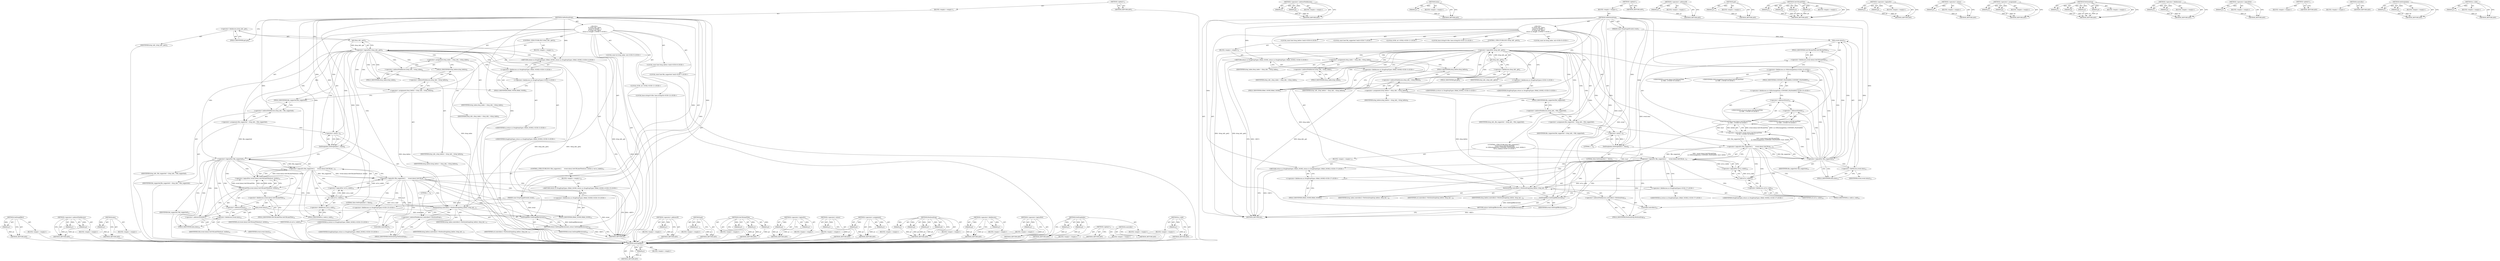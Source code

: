 digraph "is_valid" {
vulnerable_179 [label=<(METHOD,GetDropEffect)>];
vulnerable_180 [label=<(PARAM,p1)>];
vulnerable_181 [label=<(BLOCK,&lt;empty&gt;,&lt;empty&gt;)>];
vulnerable_182 [label=<(METHOD_RETURN,ANY)>];
vulnerable_132 [label=<(METHOD,&lt;operator&gt;.indirectFieldAccess)>];
vulnerable_133 [label=<(PARAM,p1)>];
vulnerable_134 [label=<(PARAM,p2)>];
vulnerable_135 [label=<(BLOCK,&lt;empty&gt;,&lt;empty&gt;)>];
vulnerable_136 [label=<(METHOD_RETURN,ANY)>];
vulnerable_157 [label=<(METHOD,data)>];
vulnerable_158 [label=<(PARAM,p1)>];
vulnerable_159 [label=<(BLOCK,&lt;empty&gt;,&lt;empty&gt;)>];
vulnerable_160 [label=<(METHOD_RETURN,ANY)>];
vulnerable_6 [label=<(METHOD,&lt;global&gt;)<SUB>1</SUB>>];
vulnerable_7 [label=<(BLOCK,&lt;empty&gt;,&lt;empty&gt;)<SUB>1</SUB>>];
vulnerable_8 [label=<(METHOD,OnPerformDrop)<SUB>1</SUB>>];
vulnerable_9 [label=<(PARAM,const DropTargetEvent&amp; event)<SUB>1</SUB>>];
vulnerable_10 [label="<(BLOCK,{
  if (!drop_info_.get())
    return ui::DragD...,{
  if (!drop_info_.get())
    return ui::DragD...)<SUB>1</SUB>>"];
vulnerable_11 [label=<(CONTROL_STRUCTURE,IF,if (!drop_info_.get()))<SUB>2</SUB>>];
vulnerable_12 [label=<(&lt;operator&gt;.logicalNot,!drop_info_.get())<SUB>2</SUB>>];
vulnerable_13 [label=<(get,drop_info_.get())<SUB>2</SUB>>];
vulnerable_14 [label=<(&lt;operator&gt;.fieldAccess,drop_info_.get)<SUB>2</SUB>>];
vulnerable_15 [label=<(IDENTIFIER,drop_info_,drop_info_.get())<SUB>2</SUB>>];
vulnerable_16 [label=<(FIELD_IDENTIFIER,get,get)<SUB>2</SUB>>];
vulnerable_17 [label=<(BLOCK,&lt;empty&gt;,&lt;empty&gt;)<SUB>3</SUB>>];
vulnerable_18 [label="<(RETURN,return ui::DragDropTypes::DRAG_NONE;,return ui::DragDropTypes::DRAG_NONE;)<SUB>3</SUB>>"];
vulnerable_19 [label="<(&lt;operator&gt;.fieldAccess,ui::DragDropTypes::DRAG_NONE)<SUB>3</SUB>>"];
vulnerable_20 [label="<(&lt;operator&gt;.fieldAccess,ui::DragDropTypes)<SUB>3</SUB>>"];
vulnerable_21 [label="<(IDENTIFIER,ui,return ui::DragDropTypes::DRAG_NONE;)<SUB>3</SUB>>"];
vulnerable_22 [label="<(IDENTIFIER,DragDropTypes,return ui::DragDropTypes::DRAG_NONE;)<SUB>3</SUB>>"];
vulnerable_23 [label=<(FIELD_IDENTIFIER,DRAG_NONE,DRAG_NONE)<SUB>3</SUB>>];
vulnerable_24 [label="<(LOCAL,const int drop_index: int)<SUB>5</SUB>>"];
vulnerable_25 [label=<(&lt;operator&gt;.assignment,drop_index = drop_info_-&gt;drop_index)<SUB>5</SUB>>];
vulnerable_26 [label=<(IDENTIFIER,drop_index,drop_index = drop_info_-&gt;drop_index)<SUB>5</SUB>>];
vulnerable_27 [label=<(&lt;operator&gt;.indirectFieldAccess,drop_info_-&gt;drop_index)<SUB>5</SUB>>];
vulnerable_28 [label=<(IDENTIFIER,drop_info_,drop_index = drop_info_-&gt;drop_index)<SUB>5</SUB>>];
vulnerable_29 [label=<(FIELD_IDENTIFIER,drop_index,drop_index)<SUB>5</SUB>>];
vulnerable_30 [label="<(LOCAL,const bool drop_before: bool)<SUB>6</SUB>>"];
vulnerable_31 [label=<(&lt;operator&gt;.assignment,drop_before = drop_info_-&gt;drop_before)<SUB>6</SUB>>];
vulnerable_32 [label=<(IDENTIFIER,drop_before,drop_before = drop_info_-&gt;drop_before)<SUB>6</SUB>>];
vulnerable_33 [label=<(&lt;operator&gt;.indirectFieldAccess,drop_info_-&gt;drop_before)<SUB>6</SUB>>];
vulnerable_34 [label=<(IDENTIFIER,drop_info_,drop_before = drop_info_-&gt;drop_before)<SUB>6</SUB>>];
vulnerable_35 [label=<(FIELD_IDENTIFIER,drop_before,drop_before)<SUB>6</SUB>>];
vulnerable_36 [label="<(LOCAL,const bool file_supported: bool)<SUB>7</SUB>>"];
vulnerable_37 [label=<(&lt;operator&gt;.assignment,file_supported = drop_info_-&gt;file_supported)<SUB>7</SUB>>];
vulnerable_38 [label=<(IDENTIFIER,file_supported,file_supported = drop_info_-&gt;file_supported)<SUB>7</SUB>>];
vulnerable_39 [label=<(&lt;operator&gt;.indirectFieldAccess,drop_info_-&gt;file_supported)<SUB>7</SUB>>];
vulnerable_40 [label=<(IDENTIFIER,drop_info_,file_supported = drop_info_-&gt;file_supported)<SUB>7</SUB>>];
vulnerable_41 [label=<(FIELD_IDENTIFIER,file_supported,file_supported)<SUB>7</SUB>>];
vulnerable_42 [label=<(SetDropIndex,SetDropIndex(-1, false))<SUB>9</SUB>>];
vulnerable_43 [label=<(&lt;operator&gt;.minus,-1)<SUB>9</SUB>>];
vulnerable_44 [label=<(LITERAL,1,-1)<SUB>9</SUB>>];
vulnerable_45 [label=<(LITERAL,false,SetDropIndex(-1, false))<SUB>9</SUB>>];
vulnerable_46 [label="<(LOCAL,GURL url: GURL)<SUB>11</SUB>>"];
vulnerable_47 [label="<(LOCAL,base.string16 title: base.string16)<SUB>12</SUB>>"];
vulnerable_48 [label=<(CONTROL_STRUCTURE,IF,if (!file_supported ||
      !event.data().GetURLAndTitle(&amp;url, &amp;title) || !url.is_valid()))<SUB>13</SUB>>];
vulnerable_49 [label=<(&lt;operator&gt;.logicalOr,!file_supported ||
      !event.data().GetURLAn...)<SUB>13</SUB>>];
vulnerable_50 [label=<(&lt;operator&gt;.logicalOr,!file_supported ||
      !event.data().GetURLAn...)<SUB>13</SUB>>];
vulnerable_51 [label=<(&lt;operator&gt;.logicalNot,!file_supported)<SUB>13</SUB>>];
vulnerable_52 [label=<(IDENTIFIER,file_supported,!file_supported)<SUB>13</SUB>>];
vulnerable_53 [label=<(&lt;operator&gt;.logicalNot,!event.data().GetURLAndTitle(&amp;url, &amp;title))<SUB>14</SUB>>];
vulnerable_54 [label=<(GetURLAndTitle,event.data().GetURLAndTitle(&amp;url, &amp;title))<SUB>14</SUB>>];
vulnerable_55 [label=<(&lt;operator&gt;.fieldAccess,event.data().GetURLAndTitle)<SUB>14</SUB>>];
vulnerable_56 [label=<(data,event.data())<SUB>14</SUB>>];
vulnerable_57 [label=<(&lt;operator&gt;.fieldAccess,event.data)<SUB>14</SUB>>];
vulnerable_58 [label=<(IDENTIFIER,event,event.data())<SUB>14</SUB>>];
vulnerable_59 [label=<(FIELD_IDENTIFIER,data,data)<SUB>14</SUB>>];
vulnerable_60 [label=<(FIELD_IDENTIFIER,GetURLAndTitle,GetURLAndTitle)<SUB>14</SUB>>];
vulnerable_61 [label=<(&lt;operator&gt;.addressOf,&amp;url)<SUB>14</SUB>>];
vulnerable_62 [label=<(IDENTIFIER,url,event.data().GetURLAndTitle(&amp;url, &amp;title))<SUB>14</SUB>>];
vulnerable_63 [label=<(&lt;operator&gt;.addressOf,&amp;title)<SUB>14</SUB>>];
vulnerable_64 [label=<(IDENTIFIER,title,event.data().GetURLAndTitle(&amp;url, &amp;title))<SUB>14</SUB>>];
vulnerable_65 [label=<(&lt;operator&gt;.logicalNot,!url.is_valid())<SUB>14</SUB>>];
vulnerable_66 [label=<(is_valid,url.is_valid())<SUB>14</SUB>>];
vulnerable_67 [label=<(&lt;operator&gt;.fieldAccess,url.is_valid)<SUB>14</SUB>>];
vulnerable_68 [label=<(IDENTIFIER,url,url.is_valid())<SUB>14</SUB>>];
vulnerable_69 [label=<(FIELD_IDENTIFIER,is_valid,is_valid)<SUB>14</SUB>>];
vulnerable_70 [label=<(BLOCK,&lt;empty&gt;,&lt;empty&gt;)<SUB>15</SUB>>];
vulnerable_71 [label="<(RETURN,return ui::DragDropTypes::DRAG_NONE;,return ui::DragDropTypes::DRAG_NONE;)<SUB>15</SUB>>"];
vulnerable_72 [label="<(&lt;operator&gt;.fieldAccess,ui::DragDropTypes::DRAG_NONE)<SUB>15</SUB>>"];
vulnerable_73 [label="<(&lt;operator&gt;.fieldAccess,ui::DragDropTypes)<SUB>15</SUB>>"];
vulnerable_74 [label="<(IDENTIFIER,ui,return ui::DragDropTypes::DRAG_NONE;)<SUB>15</SUB>>"];
vulnerable_75 [label="<(IDENTIFIER,DragDropTypes,return ui::DragDropTypes::DRAG_NONE;)<SUB>15</SUB>>"];
vulnerable_76 [label=<(FIELD_IDENTIFIER,DRAG_NONE,DRAG_NONE)<SUB>15</SUB>>];
vulnerable_77 [label=<(PerformDrop,controller()-&gt;PerformDrop(drop_before, drop_ind...)<SUB>17</SUB>>];
vulnerable_78 [label=<(&lt;operator&gt;.indirectFieldAccess,controller()-&gt;PerformDrop)<SUB>17</SUB>>];
vulnerable_79 [label=<(controller,controller())<SUB>17</SUB>>];
vulnerable_80 [label=<(FIELD_IDENTIFIER,PerformDrop,PerformDrop)<SUB>17</SUB>>];
vulnerable_81 [label=<(IDENTIFIER,drop_before,controller()-&gt;PerformDrop(drop_before, drop_ind...)<SUB>17</SUB>>];
vulnerable_82 [label=<(IDENTIFIER,drop_index,controller()-&gt;PerformDrop(drop_before, drop_ind...)<SUB>17</SUB>>];
vulnerable_83 [label=<(IDENTIFIER,url,controller()-&gt;PerformDrop(drop_before, drop_ind...)<SUB>17</SUB>>];
vulnerable_84 [label=<(RETURN,return GetDropEffect(event);,return GetDropEffect(event);)<SUB>19</SUB>>];
vulnerable_85 [label=<(GetDropEffect,GetDropEffect(event))<SUB>19</SUB>>];
vulnerable_86 [label=<(IDENTIFIER,event,GetDropEffect(event))<SUB>19</SUB>>];
vulnerable_87 [label=<(METHOD_RETURN,int)<SUB>1</SUB>>];
vulnerable_89 [label=<(METHOD_RETURN,ANY)<SUB>1</SUB>>];
vulnerable_161 [label=<(METHOD,&lt;operator&gt;.addressOf)>];
vulnerable_162 [label=<(PARAM,p1)>];
vulnerable_163 [label=<(BLOCK,&lt;empty&gt;,&lt;empty&gt;)>];
vulnerable_164 [label=<(METHOD_RETURN,ANY)>];
vulnerable_118 [label=<(METHOD,get)>];
vulnerable_119 [label=<(PARAM,p1)>];
vulnerable_120 [label=<(BLOCK,&lt;empty&gt;,&lt;empty&gt;)>];
vulnerable_121 [label=<(METHOD_RETURN,ANY)>];
vulnerable_151 [label=<(METHOD,GetURLAndTitle)>];
vulnerable_152 [label=<(PARAM,p1)>];
vulnerable_153 [label=<(PARAM,p2)>];
vulnerable_154 [label=<(PARAM,p3)>];
vulnerable_155 [label=<(BLOCK,&lt;empty&gt;,&lt;empty&gt;)>];
vulnerable_156 [label=<(METHOD_RETURN,ANY)>];
vulnerable_146 [label=<(METHOD,&lt;operator&gt;.logicalOr)>];
vulnerable_147 [label=<(PARAM,p1)>];
vulnerable_148 [label=<(PARAM,p2)>];
vulnerable_149 [label=<(BLOCK,&lt;empty&gt;,&lt;empty&gt;)>];
vulnerable_150 [label=<(METHOD_RETURN,ANY)>];
vulnerable_142 [label=<(METHOD,&lt;operator&gt;.minus)>];
vulnerable_143 [label=<(PARAM,p1)>];
vulnerable_144 [label=<(BLOCK,&lt;empty&gt;,&lt;empty&gt;)>];
vulnerable_145 [label=<(METHOD_RETURN,ANY)>];
vulnerable_127 [label=<(METHOD,&lt;operator&gt;.assignment)>];
vulnerable_128 [label=<(PARAM,p1)>];
vulnerable_129 [label=<(PARAM,p2)>];
vulnerable_130 [label=<(BLOCK,&lt;empty&gt;,&lt;empty&gt;)>];
vulnerable_131 [label=<(METHOD_RETURN,ANY)>];
vulnerable_169 [label=<(METHOD,PerformDrop)>];
vulnerable_170 [label=<(PARAM,p1)>];
vulnerable_171 [label=<(PARAM,p2)>];
vulnerable_172 [label=<(PARAM,p3)>];
vulnerable_173 [label=<(PARAM,p4)>];
vulnerable_174 [label=<(BLOCK,&lt;empty&gt;,&lt;empty&gt;)>];
vulnerable_175 [label=<(METHOD_RETURN,ANY)>];
vulnerable_122 [label=<(METHOD,&lt;operator&gt;.fieldAccess)>];
vulnerable_123 [label=<(PARAM,p1)>];
vulnerable_124 [label=<(PARAM,p2)>];
vulnerable_125 [label=<(BLOCK,&lt;empty&gt;,&lt;empty&gt;)>];
vulnerable_126 [label=<(METHOD_RETURN,ANY)>];
vulnerable_114 [label=<(METHOD,&lt;operator&gt;.logicalNot)>];
vulnerable_115 [label=<(PARAM,p1)>];
vulnerable_116 [label=<(BLOCK,&lt;empty&gt;,&lt;empty&gt;)>];
vulnerable_117 [label=<(METHOD_RETURN,ANY)>];
vulnerable_108 [label=<(METHOD,&lt;global&gt;)<SUB>1</SUB>>];
vulnerable_109 [label=<(BLOCK,&lt;empty&gt;,&lt;empty&gt;)>];
vulnerable_110 [label=<(METHOD_RETURN,ANY)>];
vulnerable_176 [label=<(METHOD,controller)>];
vulnerable_177 [label=<(BLOCK,&lt;empty&gt;,&lt;empty&gt;)>];
vulnerable_178 [label=<(METHOD_RETURN,ANY)>];
vulnerable_137 [label=<(METHOD,SetDropIndex)>];
vulnerable_138 [label=<(PARAM,p1)>];
vulnerable_139 [label=<(PARAM,p2)>];
vulnerable_140 [label=<(BLOCK,&lt;empty&gt;,&lt;empty&gt;)>];
vulnerable_141 [label=<(METHOD_RETURN,ANY)>];
vulnerable_165 [label=<(METHOD,is_valid)>];
vulnerable_166 [label=<(PARAM,p1)>];
vulnerable_167 [label=<(BLOCK,&lt;empty&gt;,&lt;empty&gt;)>];
vulnerable_168 [label=<(METHOD_RETURN,ANY)>];
fixed_187 [label=<(METHOD,GetDropEffect)>];
fixed_188 [label=<(PARAM,p1)>];
fixed_189 [label=<(BLOCK,&lt;empty&gt;,&lt;empty&gt;)>];
fixed_190 [label=<(METHOD_RETURN,ANY)>];
fixed_139 [label=<(METHOD,&lt;operator&gt;.indirectFieldAccess)>];
fixed_140 [label=<(PARAM,p1)>];
fixed_141 [label=<(PARAM,p2)>];
fixed_142 [label=<(BLOCK,&lt;empty&gt;,&lt;empty&gt;)>];
fixed_143 [label=<(METHOD_RETURN,ANY)>];
fixed_165 [label=<(METHOD,data)>];
fixed_166 [label=<(PARAM,p1)>];
fixed_167 [label=<(BLOCK,&lt;empty&gt;,&lt;empty&gt;)>];
fixed_168 [label=<(METHOD_RETURN,ANY)>];
fixed_6 [label=<(METHOD,&lt;global&gt;)<SUB>1</SUB>>];
fixed_7 [label=<(BLOCK,&lt;empty&gt;,&lt;empty&gt;)<SUB>1</SUB>>];
fixed_8 [label=<(METHOD,OnPerformDrop)<SUB>1</SUB>>];
fixed_9 [label=<(PARAM,const DropTargetEvent&amp; event)<SUB>1</SUB>>];
fixed_10 [label="<(BLOCK,{
  if (!drop_info_.get())
    return ui::DragD...,{
  if (!drop_info_.get())
    return ui::DragD...)<SUB>1</SUB>>"];
fixed_11 [label=<(CONTROL_STRUCTURE,IF,if (!drop_info_.get()))<SUB>2</SUB>>];
fixed_12 [label=<(&lt;operator&gt;.logicalNot,!drop_info_.get())<SUB>2</SUB>>];
fixed_13 [label=<(get,drop_info_.get())<SUB>2</SUB>>];
fixed_14 [label=<(&lt;operator&gt;.fieldAccess,drop_info_.get)<SUB>2</SUB>>];
fixed_15 [label=<(IDENTIFIER,drop_info_,drop_info_.get())<SUB>2</SUB>>];
fixed_16 [label=<(FIELD_IDENTIFIER,get,get)<SUB>2</SUB>>];
fixed_17 [label=<(BLOCK,&lt;empty&gt;,&lt;empty&gt;)<SUB>3</SUB>>];
fixed_18 [label="<(RETURN,return ui::DragDropTypes::DRAG_NONE;,return ui::DragDropTypes::DRAG_NONE;)<SUB>3</SUB>>"];
fixed_19 [label="<(&lt;operator&gt;.fieldAccess,ui::DragDropTypes::DRAG_NONE)<SUB>3</SUB>>"];
fixed_20 [label="<(&lt;operator&gt;.fieldAccess,ui::DragDropTypes)<SUB>3</SUB>>"];
fixed_21 [label="<(IDENTIFIER,ui,return ui::DragDropTypes::DRAG_NONE;)<SUB>3</SUB>>"];
fixed_22 [label="<(IDENTIFIER,DragDropTypes,return ui::DragDropTypes::DRAG_NONE;)<SUB>3</SUB>>"];
fixed_23 [label=<(FIELD_IDENTIFIER,DRAG_NONE,DRAG_NONE)<SUB>3</SUB>>];
fixed_24 [label="<(LOCAL,const int drop_index: int)<SUB>5</SUB>>"];
fixed_25 [label=<(&lt;operator&gt;.assignment,drop_index = drop_info_-&gt;drop_index)<SUB>5</SUB>>];
fixed_26 [label=<(IDENTIFIER,drop_index,drop_index = drop_info_-&gt;drop_index)<SUB>5</SUB>>];
fixed_27 [label=<(&lt;operator&gt;.indirectFieldAccess,drop_info_-&gt;drop_index)<SUB>5</SUB>>];
fixed_28 [label=<(IDENTIFIER,drop_info_,drop_index = drop_info_-&gt;drop_index)<SUB>5</SUB>>];
fixed_29 [label=<(FIELD_IDENTIFIER,drop_index,drop_index)<SUB>5</SUB>>];
fixed_30 [label="<(LOCAL,const bool drop_before: bool)<SUB>6</SUB>>"];
fixed_31 [label=<(&lt;operator&gt;.assignment,drop_before = drop_info_-&gt;drop_before)<SUB>6</SUB>>];
fixed_32 [label=<(IDENTIFIER,drop_before,drop_before = drop_info_-&gt;drop_before)<SUB>6</SUB>>];
fixed_33 [label=<(&lt;operator&gt;.indirectFieldAccess,drop_info_-&gt;drop_before)<SUB>6</SUB>>];
fixed_34 [label=<(IDENTIFIER,drop_info_,drop_before = drop_info_-&gt;drop_before)<SUB>6</SUB>>];
fixed_35 [label=<(FIELD_IDENTIFIER,drop_before,drop_before)<SUB>6</SUB>>];
fixed_36 [label="<(LOCAL,const bool file_supported: bool)<SUB>7</SUB>>"];
fixed_37 [label=<(&lt;operator&gt;.assignment,file_supported = drop_info_-&gt;file_supported)<SUB>7</SUB>>];
fixed_38 [label=<(IDENTIFIER,file_supported,file_supported = drop_info_-&gt;file_supported)<SUB>7</SUB>>];
fixed_39 [label=<(&lt;operator&gt;.indirectFieldAccess,drop_info_-&gt;file_supported)<SUB>7</SUB>>];
fixed_40 [label=<(IDENTIFIER,drop_info_,file_supported = drop_info_-&gt;file_supported)<SUB>7</SUB>>];
fixed_41 [label=<(FIELD_IDENTIFIER,file_supported,file_supported)<SUB>7</SUB>>];
fixed_42 [label=<(SetDropIndex,SetDropIndex(-1, false))<SUB>9</SUB>>];
fixed_43 [label=<(&lt;operator&gt;.minus,-1)<SUB>9</SUB>>];
fixed_44 [label=<(LITERAL,1,-1)<SUB>9</SUB>>];
fixed_45 [label=<(LITERAL,false,SetDropIndex(-1, false))<SUB>9</SUB>>];
fixed_46 [label="<(LOCAL,GURL url: GURL)<SUB>11</SUB>>"];
fixed_47 [label="<(LOCAL,base.string16 title: base.string16)<SUB>12</SUB>>"];
fixed_48 [label="<(CONTROL_STRUCTURE,IF,if (!file_supported ||
      !event.data().GetURLAndTitle(
           ui::OSExchangeData::CONVERT_FILENAMES, &amp;url, &amp;title) ||
      !url.is_valid()))<SUB>13</SUB>>"];
fixed_49 [label=<(&lt;operator&gt;.logicalOr,!file_supported ||
      !event.data().GetURLAn...)<SUB>13</SUB>>];
fixed_50 [label=<(&lt;operator&gt;.logicalOr,!file_supported ||
      !event.data().GetURLAn...)<SUB>13</SUB>>];
fixed_51 [label=<(&lt;operator&gt;.logicalNot,!file_supported)<SUB>13</SUB>>];
fixed_52 [label=<(IDENTIFIER,file_supported,!file_supported)<SUB>13</SUB>>];
fixed_53 [label="<(&lt;operator&gt;.logicalNot,!event.data().GetURLAndTitle(
           ui::OS...)<SUB>14</SUB>>"];
fixed_54 [label="<(GetURLAndTitle,event.data().GetURLAndTitle(
           ui::OSE...)<SUB>14</SUB>>"];
fixed_55 [label=<(&lt;operator&gt;.fieldAccess,event.data().GetURLAndTitle)<SUB>14</SUB>>];
fixed_56 [label=<(data,event.data())<SUB>14</SUB>>];
fixed_57 [label=<(&lt;operator&gt;.fieldAccess,event.data)<SUB>14</SUB>>];
fixed_58 [label=<(IDENTIFIER,event,event.data())<SUB>14</SUB>>];
fixed_59 [label=<(FIELD_IDENTIFIER,data,data)<SUB>14</SUB>>];
fixed_60 [label=<(FIELD_IDENTIFIER,GetURLAndTitle,GetURLAndTitle)<SUB>14</SUB>>];
fixed_61 [label="<(&lt;operator&gt;.fieldAccess,ui::OSExchangeData::CONVERT_FILENAMES)<SUB>15</SUB>>"];
fixed_62 [label="<(&lt;operator&gt;.fieldAccess,ui::OSExchangeData)<SUB>15</SUB>>"];
fixed_63 [label="<(IDENTIFIER,ui,event.data().GetURLAndTitle(
           ui::OSE...)<SUB>15</SUB>>"];
fixed_64 [label="<(IDENTIFIER,OSExchangeData,event.data().GetURLAndTitle(
           ui::OSE...)<SUB>15</SUB>>"];
fixed_65 [label=<(FIELD_IDENTIFIER,CONVERT_FILENAMES,CONVERT_FILENAMES)<SUB>15</SUB>>];
fixed_66 [label=<(&lt;operator&gt;.addressOf,&amp;url)<SUB>15</SUB>>];
fixed_67 [label="<(IDENTIFIER,url,event.data().GetURLAndTitle(
           ui::OSE...)<SUB>15</SUB>>"];
fixed_68 [label=<(&lt;operator&gt;.addressOf,&amp;title)<SUB>15</SUB>>];
fixed_69 [label="<(IDENTIFIER,title,event.data().GetURLAndTitle(
           ui::OSE...)<SUB>15</SUB>>"];
fixed_70 [label=<(&lt;operator&gt;.logicalNot,!url.is_valid())<SUB>16</SUB>>];
fixed_71 [label=<(is_valid,url.is_valid())<SUB>16</SUB>>];
fixed_72 [label=<(&lt;operator&gt;.fieldAccess,url.is_valid)<SUB>16</SUB>>];
fixed_73 [label=<(IDENTIFIER,url,url.is_valid())<SUB>16</SUB>>];
fixed_74 [label=<(FIELD_IDENTIFIER,is_valid,is_valid)<SUB>16</SUB>>];
fixed_75 [label=<(BLOCK,&lt;empty&gt;,&lt;empty&gt;)<SUB>17</SUB>>];
fixed_76 [label="<(RETURN,return ui::DragDropTypes::DRAG_NONE;,return ui::DragDropTypes::DRAG_NONE;)<SUB>17</SUB>>"];
fixed_77 [label="<(&lt;operator&gt;.fieldAccess,ui::DragDropTypes::DRAG_NONE)<SUB>17</SUB>>"];
fixed_78 [label="<(&lt;operator&gt;.fieldAccess,ui::DragDropTypes)<SUB>17</SUB>>"];
fixed_79 [label="<(IDENTIFIER,ui,return ui::DragDropTypes::DRAG_NONE;)<SUB>17</SUB>>"];
fixed_80 [label="<(IDENTIFIER,DragDropTypes,return ui::DragDropTypes::DRAG_NONE;)<SUB>17</SUB>>"];
fixed_81 [label=<(FIELD_IDENTIFIER,DRAG_NONE,DRAG_NONE)<SUB>17</SUB>>];
fixed_82 [label=<(PerformDrop,controller()-&gt;PerformDrop(drop_before, drop_ind...)<SUB>19</SUB>>];
fixed_83 [label=<(&lt;operator&gt;.indirectFieldAccess,controller()-&gt;PerformDrop)<SUB>19</SUB>>];
fixed_84 [label=<(controller,controller())<SUB>19</SUB>>];
fixed_85 [label=<(FIELD_IDENTIFIER,PerformDrop,PerformDrop)<SUB>19</SUB>>];
fixed_86 [label=<(IDENTIFIER,drop_before,controller()-&gt;PerformDrop(drop_before, drop_ind...)<SUB>19</SUB>>];
fixed_87 [label=<(IDENTIFIER,drop_index,controller()-&gt;PerformDrop(drop_before, drop_ind...)<SUB>19</SUB>>];
fixed_88 [label=<(IDENTIFIER,url,controller()-&gt;PerformDrop(drop_before, drop_ind...)<SUB>19</SUB>>];
fixed_89 [label=<(RETURN,return GetDropEffect(event);,return GetDropEffect(event);)<SUB>21</SUB>>];
fixed_90 [label=<(GetDropEffect,GetDropEffect(event))<SUB>21</SUB>>];
fixed_91 [label=<(IDENTIFIER,event,GetDropEffect(event))<SUB>21</SUB>>];
fixed_92 [label=<(METHOD_RETURN,int)<SUB>1</SUB>>];
fixed_94 [label=<(METHOD_RETURN,ANY)<SUB>1</SUB>>];
fixed_169 [label=<(METHOD,&lt;operator&gt;.addressOf)>];
fixed_170 [label=<(PARAM,p1)>];
fixed_171 [label=<(BLOCK,&lt;empty&gt;,&lt;empty&gt;)>];
fixed_172 [label=<(METHOD_RETURN,ANY)>];
fixed_125 [label=<(METHOD,get)>];
fixed_126 [label=<(PARAM,p1)>];
fixed_127 [label=<(BLOCK,&lt;empty&gt;,&lt;empty&gt;)>];
fixed_128 [label=<(METHOD_RETURN,ANY)>];
fixed_158 [label=<(METHOD,GetURLAndTitle)>];
fixed_159 [label=<(PARAM,p1)>];
fixed_160 [label=<(PARAM,p2)>];
fixed_161 [label=<(PARAM,p3)>];
fixed_162 [label=<(PARAM,p4)>];
fixed_163 [label=<(BLOCK,&lt;empty&gt;,&lt;empty&gt;)>];
fixed_164 [label=<(METHOD_RETURN,ANY)>];
fixed_153 [label=<(METHOD,&lt;operator&gt;.logicalOr)>];
fixed_154 [label=<(PARAM,p1)>];
fixed_155 [label=<(PARAM,p2)>];
fixed_156 [label=<(BLOCK,&lt;empty&gt;,&lt;empty&gt;)>];
fixed_157 [label=<(METHOD_RETURN,ANY)>];
fixed_149 [label=<(METHOD,&lt;operator&gt;.minus)>];
fixed_150 [label=<(PARAM,p1)>];
fixed_151 [label=<(BLOCK,&lt;empty&gt;,&lt;empty&gt;)>];
fixed_152 [label=<(METHOD_RETURN,ANY)>];
fixed_134 [label=<(METHOD,&lt;operator&gt;.assignment)>];
fixed_135 [label=<(PARAM,p1)>];
fixed_136 [label=<(PARAM,p2)>];
fixed_137 [label=<(BLOCK,&lt;empty&gt;,&lt;empty&gt;)>];
fixed_138 [label=<(METHOD_RETURN,ANY)>];
fixed_177 [label=<(METHOD,PerformDrop)>];
fixed_178 [label=<(PARAM,p1)>];
fixed_179 [label=<(PARAM,p2)>];
fixed_180 [label=<(PARAM,p3)>];
fixed_181 [label=<(PARAM,p4)>];
fixed_182 [label=<(BLOCK,&lt;empty&gt;,&lt;empty&gt;)>];
fixed_183 [label=<(METHOD_RETURN,ANY)>];
fixed_129 [label=<(METHOD,&lt;operator&gt;.fieldAccess)>];
fixed_130 [label=<(PARAM,p1)>];
fixed_131 [label=<(PARAM,p2)>];
fixed_132 [label=<(BLOCK,&lt;empty&gt;,&lt;empty&gt;)>];
fixed_133 [label=<(METHOD_RETURN,ANY)>];
fixed_121 [label=<(METHOD,&lt;operator&gt;.logicalNot)>];
fixed_122 [label=<(PARAM,p1)>];
fixed_123 [label=<(BLOCK,&lt;empty&gt;,&lt;empty&gt;)>];
fixed_124 [label=<(METHOD_RETURN,ANY)>];
fixed_115 [label=<(METHOD,&lt;global&gt;)<SUB>1</SUB>>];
fixed_116 [label=<(BLOCK,&lt;empty&gt;,&lt;empty&gt;)>];
fixed_117 [label=<(METHOD_RETURN,ANY)>];
fixed_184 [label=<(METHOD,controller)>];
fixed_185 [label=<(BLOCK,&lt;empty&gt;,&lt;empty&gt;)>];
fixed_186 [label=<(METHOD_RETURN,ANY)>];
fixed_144 [label=<(METHOD,SetDropIndex)>];
fixed_145 [label=<(PARAM,p1)>];
fixed_146 [label=<(PARAM,p2)>];
fixed_147 [label=<(BLOCK,&lt;empty&gt;,&lt;empty&gt;)>];
fixed_148 [label=<(METHOD_RETURN,ANY)>];
fixed_173 [label=<(METHOD,is_valid)>];
fixed_174 [label=<(PARAM,p1)>];
fixed_175 [label=<(BLOCK,&lt;empty&gt;,&lt;empty&gt;)>];
fixed_176 [label=<(METHOD_RETURN,ANY)>];
vulnerable_179 -> vulnerable_180  [key=0, label="AST: "];
vulnerable_179 -> vulnerable_180  [key=1, label="DDG: "];
vulnerable_179 -> vulnerable_181  [key=0, label="AST: "];
vulnerable_179 -> vulnerable_182  [key=0, label="AST: "];
vulnerable_179 -> vulnerable_182  [key=1, label="CFG: "];
vulnerable_180 -> vulnerable_182  [key=0, label="DDG: p1"];
vulnerable_181 -> fixed_187  [key=0];
vulnerable_182 -> fixed_187  [key=0];
vulnerable_132 -> vulnerable_133  [key=0, label="AST: "];
vulnerable_132 -> vulnerable_133  [key=1, label="DDG: "];
vulnerable_132 -> vulnerable_135  [key=0, label="AST: "];
vulnerable_132 -> vulnerable_134  [key=0, label="AST: "];
vulnerable_132 -> vulnerable_134  [key=1, label="DDG: "];
vulnerable_132 -> vulnerable_136  [key=0, label="AST: "];
vulnerable_132 -> vulnerable_136  [key=1, label="CFG: "];
vulnerable_133 -> vulnerable_136  [key=0, label="DDG: p1"];
vulnerable_134 -> vulnerable_136  [key=0, label="DDG: p2"];
vulnerable_135 -> fixed_187  [key=0];
vulnerable_136 -> fixed_187  [key=0];
vulnerable_157 -> vulnerable_158  [key=0, label="AST: "];
vulnerable_157 -> vulnerable_158  [key=1, label="DDG: "];
vulnerable_157 -> vulnerable_159  [key=0, label="AST: "];
vulnerable_157 -> vulnerable_160  [key=0, label="AST: "];
vulnerable_157 -> vulnerable_160  [key=1, label="CFG: "];
vulnerable_158 -> vulnerable_160  [key=0, label="DDG: p1"];
vulnerable_159 -> fixed_187  [key=0];
vulnerable_160 -> fixed_187  [key=0];
vulnerable_6 -> vulnerable_7  [key=0, label="AST: "];
vulnerable_6 -> vulnerable_89  [key=0, label="AST: "];
vulnerable_6 -> vulnerable_89  [key=1, label="CFG: "];
vulnerable_7 -> vulnerable_8  [key=0, label="AST: "];
vulnerable_8 -> vulnerable_9  [key=0, label="AST: "];
vulnerable_8 -> vulnerable_9  [key=1, label="DDG: "];
vulnerable_8 -> vulnerable_10  [key=0, label="AST: "];
vulnerable_8 -> vulnerable_87  [key=0, label="AST: "];
vulnerable_8 -> vulnerable_16  [key=0, label="CFG: "];
vulnerable_8 -> vulnerable_42  [key=0, label="DDG: "];
vulnerable_8 -> vulnerable_77  [key=0, label="DDG: "];
vulnerable_8 -> vulnerable_18  [key=0, label="DDG: "];
vulnerable_8 -> vulnerable_43  [key=0, label="DDG: "];
vulnerable_8 -> vulnerable_71  [key=0, label="DDG: "];
vulnerable_8 -> vulnerable_85  [key=0, label="DDG: "];
vulnerable_8 -> vulnerable_51  [key=0, label="DDG: "];
vulnerable_8 -> vulnerable_66  [key=0, label="DDG: "];
vulnerable_8 -> vulnerable_54  [key=0, label="DDG: "];
vulnerable_9 -> vulnerable_87  [key=0, label="DDG: event"];
vulnerable_9 -> vulnerable_85  [key=0, label="DDG: event"];
vulnerable_9 -> vulnerable_56  [key=0, label="DDG: event"];
vulnerable_10 -> vulnerable_11  [key=0, label="AST: "];
vulnerable_10 -> vulnerable_24  [key=0, label="AST: "];
vulnerable_10 -> vulnerable_25  [key=0, label="AST: "];
vulnerable_10 -> vulnerable_30  [key=0, label="AST: "];
vulnerable_10 -> vulnerable_31  [key=0, label="AST: "];
vulnerable_10 -> vulnerable_36  [key=0, label="AST: "];
vulnerable_10 -> vulnerable_37  [key=0, label="AST: "];
vulnerable_10 -> vulnerable_42  [key=0, label="AST: "];
vulnerable_10 -> vulnerable_46  [key=0, label="AST: "];
vulnerable_10 -> vulnerable_47  [key=0, label="AST: "];
vulnerable_10 -> vulnerable_48  [key=0, label="AST: "];
vulnerable_10 -> vulnerable_77  [key=0, label="AST: "];
vulnerable_10 -> vulnerable_84  [key=0, label="AST: "];
vulnerable_11 -> vulnerable_12  [key=0, label="AST: "];
vulnerable_11 -> vulnerable_17  [key=0, label="AST: "];
vulnerable_12 -> vulnerable_13  [key=0, label="AST: "];
vulnerable_12 -> vulnerable_20  [key=0, label="CFG: "];
vulnerable_12 -> vulnerable_20  [key=1, label="CDG: "];
vulnerable_12 -> vulnerable_29  [key=0, label="CFG: "];
vulnerable_12 -> vulnerable_29  [key=1, label="CDG: "];
vulnerable_12 -> vulnerable_87  [key=0, label="DDG: drop_info_.get()"];
vulnerable_12 -> vulnerable_87  [key=1, label="DDG: !drop_info_.get()"];
vulnerable_12 -> vulnerable_49  [key=0, label="CDG: "];
vulnerable_12 -> vulnerable_42  [key=0, label="CDG: "];
vulnerable_12 -> vulnerable_51  [key=0, label="CDG: "];
vulnerable_12 -> vulnerable_19  [key=0, label="CDG: "];
vulnerable_12 -> vulnerable_37  [key=0, label="CDG: "];
vulnerable_12 -> vulnerable_25  [key=0, label="CDG: "];
vulnerable_12 -> vulnerable_27  [key=0, label="CDG: "];
vulnerable_12 -> vulnerable_18  [key=0, label="CDG: "];
vulnerable_12 -> vulnerable_50  [key=0, label="CDG: "];
vulnerable_12 -> vulnerable_35  [key=0, label="CDG: "];
vulnerable_12 -> vulnerable_43  [key=0, label="CDG: "];
vulnerable_12 -> vulnerable_33  [key=0, label="CDG: "];
vulnerable_12 -> vulnerable_23  [key=0, label="CDG: "];
vulnerable_12 -> vulnerable_41  [key=0, label="CDG: "];
vulnerable_12 -> vulnerable_39  [key=0, label="CDG: "];
vulnerable_12 -> vulnerable_31  [key=0, label="CDG: "];
vulnerable_13 -> vulnerable_14  [key=0, label="AST: "];
vulnerable_13 -> vulnerable_12  [key=0, label="CFG: "];
vulnerable_13 -> vulnerable_12  [key=1, label="DDG: drop_info_.get"];
vulnerable_13 -> vulnerable_87  [key=0, label="DDG: drop_info_.get"];
vulnerable_14 -> vulnerable_15  [key=0, label="AST: "];
vulnerable_14 -> vulnerable_16  [key=0, label="AST: "];
vulnerable_14 -> vulnerable_13  [key=0, label="CFG: "];
vulnerable_15 -> fixed_187  [key=0];
vulnerable_16 -> vulnerable_14  [key=0, label="CFG: "];
vulnerable_17 -> vulnerable_18  [key=0, label="AST: "];
vulnerable_18 -> vulnerable_19  [key=0, label="AST: "];
vulnerable_18 -> vulnerable_87  [key=0, label="CFG: "];
vulnerable_18 -> vulnerable_87  [key=1, label="DDG: &lt;RET&gt;"];
vulnerable_19 -> vulnerable_20  [key=0, label="AST: "];
vulnerable_19 -> vulnerable_23  [key=0, label="AST: "];
vulnerable_19 -> vulnerable_18  [key=0, label="CFG: "];
vulnerable_20 -> vulnerable_21  [key=0, label="AST: "];
vulnerable_20 -> vulnerable_22  [key=0, label="AST: "];
vulnerable_20 -> vulnerable_23  [key=0, label="CFG: "];
vulnerable_21 -> fixed_187  [key=0];
vulnerable_22 -> fixed_187  [key=0];
vulnerable_23 -> vulnerable_19  [key=0, label="CFG: "];
vulnerable_24 -> fixed_187  [key=0];
vulnerable_25 -> vulnerable_26  [key=0, label="AST: "];
vulnerable_25 -> vulnerable_27  [key=0, label="AST: "];
vulnerable_25 -> vulnerable_35  [key=0, label="CFG: "];
vulnerable_25 -> vulnerable_77  [key=0, label="DDG: drop_index"];
vulnerable_26 -> fixed_187  [key=0];
vulnerable_27 -> vulnerable_28  [key=0, label="AST: "];
vulnerable_27 -> vulnerable_29  [key=0, label="AST: "];
vulnerable_27 -> vulnerable_25  [key=0, label="CFG: "];
vulnerable_28 -> fixed_187  [key=0];
vulnerable_29 -> vulnerable_27  [key=0, label="CFG: "];
vulnerable_30 -> fixed_187  [key=0];
vulnerable_31 -> vulnerable_32  [key=0, label="AST: "];
vulnerable_31 -> vulnerable_33  [key=0, label="AST: "];
vulnerable_31 -> vulnerable_41  [key=0, label="CFG: "];
vulnerable_31 -> vulnerable_77  [key=0, label="DDG: drop_before"];
vulnerable_32 -> fixed_187  [key=0];
vulnerable_33 -> vulnerable_34  [key=0, label="AST: "];
vulnerable_33 -> vulnerable_35  [key=0, label="AST: "];
vulnerable_33 -> vulnerable_31  [key=0, label="CFG: "];
vulnerable_34 -> fixed_187  [key=0];
vulnerable_35 -> vulnerable_33  [key=0, label="CFG: "];
vulnerable_36 -> fixed_187  [key=0];
vulnerable_37 -> vulnerable_38  [key=0, label="AST: "];
vulnerable_37 -> vulnerable_39  [key=0, label="AST: "];
vulnerable_37 -> vulnerable_43  [key=0, label="CFG: "];
vulnerable_37 -> vulnerable_51  [key=0, label="DDG: file_supported"];
vulnerable_38 -> fixed_187  [key=0];
vulnerable_39 -> vulnerable_40  [key=0, label="AST: "];
vulnerable_39 -> vulnerable_41  [key=0, label="AST: "];
vulnerable_39 -> vulnerable_37  [key=0, label="CFG: "];
vulnerable_40 -> fixed_187  [key=0];
vulnerable_41 -> vulnerable_39  [key=0, label="CFG: "];
vulnerable_42 -> vulnerable_43  [key=0, label="AST: "];
vulnerable_42 -> vulnerable_45  [key=0, label="AST: "];
vulnerable_42 -> vulnerable_51  [key=0, label="CFG: "];
vulnerable_43 -> vulnerable_44  [key=0, label="AST: "];
vulnerable_43 -> vulnerable_42  [key=0, label="CFG: "];
vulnerable_43 -> vulnerable_42  [key=1, label="DDG: 1"];
vulnerable_44 -> fixed_187  [key=0];
vulnerable_45 -> fixed_187  [key=0];
vulnerable_46 -> fixed_187  [key=0];
vulnerable_47 -> fixed_187  [key=0];
vulnerable_48 -> vulnerable_49  [key=0, label="AST: "];
vulnerable_48 -> vulnerable_70  [key=0, label="AST: "];
vulnerable_49 -> vulnerable_50  [key=0, label="AST: "];
vulnerable_49 -> vulnerable_65  [key=0, label="AST: "];
vulnerable_49 -> vulnerable_79  [key=0, label="CFG: "];
vulnerable_49 -> vulnerable_79  [key=1, label="CDG: "];
vulnerable_49 -> vulnerable_73  [key=0, label="CFG: "];
vulnerable_49 -> vulnerable_73  [key=1, label="CDG: "];
vulnerable_49 -> vulnerable_77  [key=0, label="CDG: "];
vulnerable_49 -> vulnerable_84  [key=0, label="CDG: "];
vulnerable_49 -> vulnerable_85  [key=0, label="CDG: "];
vulnerable_49 -> vulnerable_72  [key=0, label="CDG: "];
vulnerable_49 -> vulnerable_76  [key=0, label="CDG: "];
vulnerable_49 -> vulnerable_80  [key=0, label="CDG: "];
vulnerable_49 -> vulnerable_71  [key=0, label="CDG: "];
vulnerable_49 -> vulnerable_78  [key=0, label="CDG: "];
vulnerable_50 -> vulnerable_51  [key=0, label="AST: "];
vulnerable_50 -> vulnerable_53  [key=0, label="AST: "];
vulnerable_50 -> vulnerable_49  [key=0, label="CFG: "];
vulnerable_50 -> vulnerable_49  [key=1, label="DDG: !file_supported"];
vulnerable_50 -> vulnerable_49  [key=2, label="DDG: !event.data().GetURLAndTitle(&amp;url, &amp;title)"];
vulnerable_50 -> vulnerable_69  [key=0, label="CFG: "];
vulnerable_50 -> vulnerable_69  [key=1, label="CDG: "];
vulnerable_50 -> vulnerable_66  [key=0, label="CDG: "];
vulnerable_50 -> vulnerable_67  [key=0, label="CDG: "];
vulnerable_50 -> vulnerable_65  [key=0, label="CDG: "];
vulnerable_51 -> vulnerable_52  [key=0, label="AST: "];
vulnerable_51 -> vulnerable_50  [key=0, label="CFG: "];
vulnerable_51 -> vulnerable_50  [key=1, label="DDG: file_supported"];
vulnerable_51 -> vulnerable_59  [key=0, label="CFG: "];
vulnerable_51 -> vulnerable_59  [key=1, label="CDG: "];
vulnerable_51 -> vulnerable_60  [key=0, label="CDG: "];
vulnerable_51 -> vulnerable_57  [key=0, label="CDG: "];
vulnerable_51 -> vulnerable_56  [key=0, label="CDG: "];
vulnerable_51 -> vulnerable_54  [key=0, label="CDG: "];
vulnerable_51 -> vulnerable_61  [key=0, label="CDG: "];
vulnerable_51 -> vulnerable_53  [key=0, label="CDG: "];
vulnerable_51 -> vulnerable_63  [key=0, label="CDG: "];
vulnerable_51 -> vulnerable_55  [key=0, label="CDG: "];
vulnerable_52 -> fixed_187  [key=0];
vulnerable_53 -> vulnerable_54  [key=0, label="AST: "];
vulnerable_53 -> vulnerable_50  [key=0, label="CFG: "];
vulnerable_53 -> vulnerable_50  [key=1, label="DDG: event.data().GetURLAndTitle(&amp;url, &amp;title)"];
vulnerable_54 -> vulnerable_55  [key=0, label="AST: "];
vulnerable_54 -> vulnerable_61  [key=0, label="AST: "];
vulnerable_54 -> vulnerable_63  [key=0, label="AST: "];
vulnerable_54 -> vulnerable_53  [key=0, label="CFG: "];
vulnerable_54 -> vulnerable_53  [key=1, label="DDG: event.data().GetURLAndTitle"];
vulnerable_54 -> vulnerable_53  [key=2, label="DDG: &amp;url"];
vulnerable_54 -> vulnerable_53  [key=3, label="DDG: &amp;title"];
vulnerable_54 -> vulnerable_77  [key=0, label="DDG: &amp;url"];
vulnerable_55 -> vulnerable_56  [key=0, label="AST: "];
vulnerable_55 -> vulnerable_60  [key=0, label="AST: "];
vulnerable_55 -> vulnerable_61  [key=0, label="CFG: "];
vulnerable_56 -> vulnerable_57  [key=0, label="AST: "];
vulnerable_56 -> vulnerable_60  [key=0, label="CFG: "];
vulnerable_56 -> vulnerable_85  [key=0, label="DDG: event.data"];
vulnerable_57 -> vulnerable_58  [key=0, label="AST: "];
vulnerable_57 -> vulnerable_59  [key=0, label="AST: "];
vulnerable_57 -> vulnerable_56  [key=0, label="CFG: "];
vulnerable_58 -> fixed_187  [key=0];
vulnerable_59 -> vulnerable_57  [key=0, label="CFG: "];
vulnerable_60 -> vulnerable_55  [key=0, label="CFG: "];
vulnerable_61 -> vulnerable_62  [key=0, label="AST: "];
vulnerable_61 -> vulnerable_63  [key=0, label="CFG: "];
vulnerable_62 -> fixed_187  [key=0];
vulnerable_63 -> vulnerable_64  [key=0, label="AST: "];
vulnerable_63 -> vulnerable_54  [key=0, label="CFG: "];
vulnerable_64 -> fixed_187  [key=0];
vulnerable_65 -> vulnerable_66  [key=0, label="AST: "];
vulnerable_65 -> vulnerable_49  [key=0, label="CFG: "];
vulnerable_65 -> vulnerable_49  [key=1, label="DDG: url.is_valid()"];
vulnerable_66 -> vulnerable_67  [key=0, label="AST: "];
vulnerable_66 -> vulnerable_65  [key=0, label="CFG: "];
vulnerable_66 -> vulnerable_65  [key=1, label="DDG: url.is_valid"];
vulnerable_66 -> vulnerable_77  [key=0, label="DDG: url.is_valid"];
vulnerable_67 -> vulnerable_68  [key=0, label="AST: "];
vulnerable_67 -> vulnerable_69  [key=0, label="AST: "];
vulnerable_67 -> vulnerable_66  [key=0, label="CFG: "];
vulnerable_68 -> fixed_187  [key=0];
vulnerable_69 -> vulnerable_67  [key=0, label="CFG: "];
vulnerable_70 -> vulnerable_71  [key=0, label="AST: "];
vulnerable_71 -> vulnerable_72  [key=0, label="AST: "];
vulnerable_71 -> vulnerable_87  [key=0, label="CFG: "];
vulnerable_71 -> vulnerable_87  [key=1, label="DDG: &lt;RET&gt;"];
vulnerable_72 -> vulnerable_73  [key=0, label="AST: "];
vulnerable_72 -> vulnerable_76  [key=0, label="AST: "];
vulnerable_72 -> vulnerable_71  [key=0, label="CFG: "];
vulnerable_73 -> vulnerable_74  [key=0, label="AST: "];
vulnerable_73 -> vulnerable_75  [key=0, label="AST: "];
vulnerable_73 -> vulnerable_76  [key=0, label="CFG: "];
vulnerable_74 -> fixed_187  [key=0];
vulnerable_75 -> fixed_187  [key=0];
vulnerable_76 -> vulnerable_72  [key=0, label="CFG: "];
vulnerable_77 -> vulnerable_78  [key=0, label="AST: "];
vulnerable_77 -> vulnerable_81  [key=0, label="AST: "];
vulnerable_77 -> vulnerable_82  [key=0, label="AST: "];
vulnerable_77 -> vulnerable_83  [key=0, label="AST: "];
vulnerable_77 -> vulnerable_85  [key=0, label="CFG: "];
vulnerable_78 -> vulnerable_79  [key=0, label="AST: "];
vulnerable_78 -> vulnerable_80  [key=0, label="AST: "];
vulnerable_78 -> vulnerable_77  [key=0, label="CFG: "];
vulnerable_79 -> vulnerable_80  [key=0, label="CFG: "];
vulnerable_80 -> vulnerable_78  [key=0, label="CFG: "];
vulnerable_81 -> fixed_187  [key=0];
vulnerable_82 -> fixed_187  [key=0];
vulnerable_83 -> fixed_187  [key=0];
vulnerable_84 -> vulnerable_85  [key=0, label="AST: "];
vulnerable_84 -> vulnerable_87  [key=0, label="CFG: "];
vulnerable_84 -> vulnerable_87  [key=1, label="DDG: &lt;RET&gt;"];
vulnerable_85 -> vulnerable_86  [key=0, label="AST: "];
vulnerable_85 -> vulnerable_84  [key=0, label="CFG: "];
vulnerable_85 -> vulnerable_84  [key=1, label="DDG: GetDropEffect(event)"];
vulnerable_86 -> fixed_187  [key=0];
vulnerable_87 -> fixed_187  [key=0];
vulnerable_89 -> fixed_187  [key=0];
vulnerable_161 -> vulnerable_162  [key=0, label="AST: "];
vulnerable_161 -> vulnerable_162  [key=1, label="DDG: "];
vulnerable_161 -> vulnerable_163  [key=0, label="AST: "];
vulnerable_161 -> vulnerable_164  [key=0, label="AST: "];
vulnerable_161 -> vulnerable_164  [key=1, label="CFG: "];
vulnerable_162 -> vulnerable_164  [key=0, label="DDG: p1"];
vulnerable_163 -> fixed_187  [key=0];
vulnerable_164 -> fixed_187  [key=0];
vulnerable_118 -> vulnerable_119  [key=0, label="AST: "];
vulnerable_118 -> vulnerable_119  [key=1, label="DDG: "];
vulnerable_118 -> vulnerable_120  [key=0, label="AST: "];
vulnerable_118 -> vulnerable_121  [key=0, label="AST: "];
vulnerable_118 -> vulnerable_121  [key=1, label="CFG: "];
vulnerable_119 -> vulnerable_121  [key=0, label="DDG: p1"];
vulnerable_120 -> fixed_187  [key=0];
vulnerable_121 -> fixed_187  [key=0];
vulnerable_151 -> vulnerable_152  [key=0, label="AST: "];
vulnerable_151 -> vulnerable_152  [key=1, label="DDG: "];
vulnerable_151 -> vulnerable_155  [key=0, label="AST: "];
vulnerable_151 -> vulnerable_153  [key=0, label="AST: "];
vulnerable_151 -> vulnerable_153  [key=1, label="DDG: "];
vulnerable_151 -> vulnerable_156  [key=0, label="AST: "];
vulnerable_151 -> vulnerable_156  [key=1, label="CFG: "];
vulnerable_151 -> vulnerable_154  [key=0, label="AST: "];
vulnerable_151 -> vulnerable_154  [key=1, label="DDG: "];
vulnerable_152 -> vulnerable_156  [key=0, label="DDG: p1"];
vulnerable_153 -> vulnerable_156  [key=0, label="DDG: p2"];
vulnerable_154 -> vulnerable_156  [key=0, label="DDG: p3"];
vulnerable_155 -> fixed_187  [key=0];
vulnerable_156 -> fixed_187  [key=0];
vulnerable_146 -> vulnerable_147  [key=0, label="AST: "];
vulnerable_146 -> vulnerable_147  [key=1, label="DDG: "];
vulnerable_146 -> vulnerable_149  [key=0, label="AST: "];
vulnerable_146 -> vulnerable_148  [key=0, label="AST: "];
vulnerable_146 -> vulnerable_148  [key=1, label="DDG: "];
vulnerable_146 -> vulnerable_150  [key=0, label="AST: "];
vulnerable_146 -> vulnerable_150  [key=1, label="CFG: "];
vulnerable_147 -> vulnerable_150  [key=0, label="DDG: p1"];
vulnerable_148 -> vulnerable_150  [key=0, label="DDG: p2"];
vulnerable_149 -> fixed_187  [key=0];
vulnerable_150 -> fixed_187  [key=0];
vulnerable_142 -> vulnerable_143  [key=0, label="AST: "];
vulnerable_142 -> vulnerable_143  [key=1, label="DDG: "];
vulnerable_142 -> vulnerable_144  [key=0, label="AST: "];
vulnerable_142 -> vulnerable_145  [key=0, label="AST: "];
vulnerable_142 -> vulnerable_145  [key=1, label="CFG: "];
vulnerable_143 -> vulnerable_145  [key=0, label="DDG: p1"];
vulnerable_144 -> fixed_187  [key=0];
vulnerable_145 -> fixed_187  [key=0];
vulnerable_127 -> vulnerable_128  [key=0, label="AST: "];
vulnerable_127 -> vulnerable_128  [key=1, label="DDG: "];
vulnerable_127 -> vulnerable_130  [key=0, label="AST: "];
vulnerable_127 -> vulnerable_129  [key=0, label="AST: "];
vulnerable_127 -> vulnerable_129  [key=1, label="DDG: "];
vulnerable_127 -> vulnerable_131  [key=0, label="AST: "];
vulnerable_127 -> vulnerable_131  [key=1, label="CFG: "];
vulnerable_128 -> vulnerable_131  [key=0, label="DDG: p1"];
vulnerable_129 -> vulnerable_131  [key=0, label="DDG: p2"];
vulnerable_130 -> fixed_187  [key=0];
vulnerable_131 -> fixed_187  [key=0];
vulnerable_169 -> vulnerable_170  [key=0, label="AST: "];
vulnerable_169 -> vulnerable_170  [key=1, label="DDG: "];
vulnerable_169 -> vulnerable_174  [key=0, label="AST: "];
vulnerable_169 -> vulnerable_171  [key=0, label="AST: "];
vulnerable_169 -> vulnerable_171  [key=1, label="DDG: "];
vulnerable_169 -> vulnerable_175  [key=0, label="AST: "];
vulnerable_169 -> vulnerable_175  [key=1, label="CFG: "];
vulnerable_169 -> vulnerable_172  [key=0, label="AST: "];
vulnerable_169 -> vulnerable_172  [key=1, label="DDG: "];
vulnerable_169 -> vulnerable_173  [key=0, label="AST: "];
vulnerable_169 -> vulnerable_173  [key=1, label="DDG: "];
vulnerable_170 -> vulnerable_175  [key=0, label="DDG: p1"];
vulnerable_171 -> vulnerable_175  [key=0, label="DDG: p2"];
vulnerable_172 -> vulnerable_175  [key=0, label="DDG: p3"];
vulnerable_173 -> vulnerable_175  [key=0, label="DDG: p4"];
vulnerable_174 -> fixed_187  [key=0];
vulnerable_175 -> fixed_187  [key=0];
vulnerable_122 -> vulnerable_123  [key=0, label="AST: "];
vulnerable_122 -> vulnerable_123  [key=1, label="DDG: "];
vulnerable_122 -> vulnerable_125  [key=0, label="AST: "];
vulnerable_122 -> vulnerable_124  [key=0, label="AST: "];
vulnerable_122 -> vulnerable_124  [key=1, label="DDG: "];
vulnerable_122 -> vulnerable_126  [key=0, label="AST: "];
vulnerable_122 -> vulnerable_126  [key=1, label="CFG: "];
vulnerable_123 -> vulnerable_126  [key=0, label="DDG: p1"];
vulnerable_124 -> vulnerable_126  [key=0, label="DDG: p2"];
vulnerable_125 -> fixed_187  [key=0];
vulnerable_126 -> fixed_187  [key=0];
vulnerable_114 -> vulnerable_115  [key=0, label="AST: "];
vulnerable_114 -> vulnerable_115  [key=1, label="DDG: "];
vulnerable_114 -> vulnerable_116  [key=0, label="AST: "];
vulnerable_114 -> vulnerable_117  [key=0, label="AST: "];
vulnerable_114 -> vulnerable_117  [key=1, label="CFG: "];
vulnerable_115 -> vulnerable_117  [key=0, label="DDG: p1"];
vulnerable_116 -> fixed_187  [key=0];
vulnerable_117 -> fixed_187  [key=0];
vulnerable_108 -> vulnerable_109  [key=0, label="AST: "];
vulnerable_108 -> vulnerable_110  [key=0, label="AST: "];
vulnerable_108 -> vulnerable_110  [key=1, label="CFG: "];
vulnerable_109 -> fixed_187  [key=0];
vulnerable_110 -> fixed_187  [key=0];
vulnerable_176 -> vulnerable_177  [key=0, label="AST: "];
vulnerable_176 -> vulnerable_178  [key=0, label="AST: "];
vulnerable_176 -> vulnerable_178  [key=1, label="CFG: "];
vulnerable_177 -> fixed_187  [key=0];
vulnerable_178 -> fixed_187  [key=0];
vulnerable_137 -> vulnerable_138  [key=0, label="AST: "];
vulnerable_137 -> vulnerable_138  [key=1, label="DDG: "];
vulnerable_137 -> vulnerable_140  [key=0, label="AST: "];
vulnerable_137 -> vulnerable_139  [key=0, label="AST: "];
vulnerable_137 -> vulnerable_139  [key=1, label="DDG: "];
vulnerable_137 -> vulnerable_141  [key=0, label="AST: "];
vulnerable_137 -> vulnerable_141  [key=1, label="CFG: "];
vulnerable_138 -> vulnerable_141  [key=0, label="DDG: p1"];
vulnerable_139 -> vulnerable_141  [key=0, label="DDG: p2"];
vulnerable_140 -> fixed_187  [key=0];
vulnerable_141 -> fixed_187  [key=0];
vulnerable_165 -> vulnerable_166  [key=0, label="AST: "];
vulnerable_165 -> vulnerable_166  [key=1, label="DDG: "];
vulnerable_165 -> vulnerable_167  [key=0, label="AST: "];
vulnerable_165 -> vulnerable_168  [key=0, label="AST: "];
vulnerable_165 -> vulnerable_168  [key=1, label="CFG: "];
vulnerable_166 -> vulnerable_168  [key=0, label="DDG: p1"];
vulnerable_167 -> fixed_187  [key=0];
vulnerable_168 -> fixed_187  [key=0];
fixed_187 -> fixed_188  [key=0, label="AST: "];
fixed_187 -> fixed_188  [key=1, label="DDG: "];
fixed_187 -> fixed_189  [key=0, label="AST: "];
fixed_187 -> fixed_190  [key=0, label="AST: "];
fixed_187 -> fixed_190  [key=1, label="CFG: "];
fixed_188 -> fixed_190  [key=0, label="DDG: p1"];
fixed_139 -> fixed_140  [key=0, label="AST: "];
fixed_139 -> fixed_140  [key=1, label="DDG: "];
fixed_139 -> fixed_142  [key=0, label="AST: "];
fixed_139 -> fixed_141  [key=0, label="AST: "];
fixed_139 -> fixed_141  [key=1, label="DDG: "];
fixed_139 -> fixed_143  [key=0, label="AST: "];
fixed_139 -> fixed_143  [key=1, label="CFG: "];
fixed_140 -> fixed_143  [key=0, label="DDG: p1"];
fixed_141 -> fixed_143  [key=0, label="DDG: p2"];
fixed_165 -> fixed_166  [key=0, label="AST: "];
fixed_165 -> fixed_166  [key=1, label="DDG: "];
fixed_165 -> fixed_167  [key=0, label="AST: "];
fixed_165 -> fixed_168  [key=0, label="AST: "];
fixed_165 -> fixed_168  [key=1, label="CFG: "];
fixed_166 -> fixed_168  [key=0, label="DDG: p1"];
fixed_6 -> fixed_7  [key=0, label="AST: "];
fixed_6 -> fixed_94  [key=0, label="AST: "];
fixed_6 -> fixed_94  [key=1, label="CFG: "];
fixed_7 -> fixed_8  [key=0, label="AST: "];
fixed_8 -> fixed_9  [key=0, label="AST: "];
fixed_8 -> fixed_9  [key=1, label="DDG: "];
fixed_8 -> fixed_10  [key=0, label="AST: "];
fixed_8 -> fixed_92  [key=0, label="AST: "];
fixed_8 -> fixed_16  [key=0, label="CFG: "];
fixed_8 -> fixed_42  [key=0, label="DDG: "];
fixed_8 -> fixed_82  [key=0, label="DDG: "];
fixed_8 -> fixed_18  [key=0, label="DDG: "];
fixed_8 -> fixed_43  [key=0, label="DDG: "];
fixed_8 -> fixed_76  [key=0, label="DDG: "];
fixed_8 -> fixed_90  [key=0, label="DDG: "];
fixed_8 -> fixed_51  [key=0, label="DDG: "];
fixed_8 -> fixed_71  [key=0, label="DDG: "];
fixed_8 -> fixed_54  [key=0, label="DDG: "];
fixed_9 -> fixed_92  [key=0, label="DDG: event"];
fixed_9 -> fixed_90  [key=0, label="DDG: event"];
fixed_9 -> fixed_56  [key=0, label="DDG: event"];
fixed_10 -> fixed_11  [key=0, label="AST: "];
fixed_10 -> fixed_24  [key=0, label="AST: "];
fixed_10 -> fixed_25  [key=0, label="AST: "];
fixed_10 -> fixed_30  [key=0, label="AST: "];
fixed_10 -> fixed_31  [key=0, label="AST: "];
fixed_10 -> fixed_36  [key=0, label="AST: "];
fixed_10 -> fixed_37  [key=0, label="AST: "];
fixed_10 -> fixed_42  [key=0, label="AST: "];
fixed_10 -> fixed_46  [key=0, label="AST: "];
fixed_10 -> fixed_47  [key=0, label="AST: "];
fixed_10 -> fixed_48  [key=0, label="AST: "];
fixed_10 -> fixed_82  [key=0, label="AST: "];
fixed_10 -> fixed_89  [key=0, label="AST: "];
fixed_11 -> fixed_12  [key=0, label="AST: "];
fixed_11 -> fixed_17  [key=0, label="AST: "];
fixed_12 -> fixed_13  [key=0, label="AST: "];
fixed_12 -> fixed_20  [key=0, label="CFG: "];
fixed_12 -> fixed_20  [key=1, label="CDG: "];
fixed_12 -> fixed_29  [key=0, label="CFG: "];
fixed_12 -> fixed_29  [key=1, label="CDG: "];
fixed_12 -> fixed_92  [key=0, label="DDG: drop_info_.get()"];
fixed_12 -> fixed_92  [key=1, label="DDG: !drop_info_.get()"];
fixed_12 -> fixed_49  [key=0, label="CDG: "];
fixed_12 -> fixed_42  [key=0, label="CDG: "];
fixed_12 -> fixed_51  [key=0, label="CDG: "];
fixed_12 -> fixed_19  [key=0, label="CDG: "];
fixed_12 -> fixed_37  [key=0, label="CDG: "];
fixed_12 -> fixed_25  [key=0, label="CDG: "];
fixed_12 -> fixed_27  [key=0, label="CDG: "];
fixed_12 -> fixed_18  [key=0, label="CDG: "];
fixed_12 -> fixed_50  [key=0, label="CDG: "];
fixed_12 -> fixed_35  [key=0, label="CDG: "];
fixed_12 -> fixed_43  [key=0, label="CDG: "];
fixed_12 -> fixed_33  [key=0, label="CDG: "];
fixed_12 -> fixed_23  [key=0, label="CDG: "];
fixed_12 -> fixed_41  [key=0, label="CDG: "];
fixed_12 -> fixed_39  [key=0, label="CDG: "];
fixed_12 -> fixed_31  [key=0, label="CDG: "];
fixed_13 -> fixed_14  [key=0, label="AST: "];
fixed_13 -> fixed_12  [key=0, label="CFG: "];
fixed_13 -> fixed_12  [key=1, label="DDG: drop_info_.get"];
fixed_13 -> fixed_92  [key=0, label="DDG: drop_info_.get"];
fixed_14 -> fixed_15  [key=0, label="AST: "];
fixed_14 -> fixed_16  [key=0, label="AST: "];
fixed_14 -> fixed_13  [key=0, label="CFG: "];
fixed_16 -> fixed_14  [key=0, label="CFG: "];
fixed_17 -> fixed_18  [key=0, label="AST: "];
fixed_18 -> fixed_19  [key=0, label="AST: "];
fixed_18 -> fixed_92  [key=0, label="CFG: "];
fixed_18 -> fixed_92  [key=1, label="DDG: &lt;RET&gt;"];
fixed_19 -> fixed_20  [key=0, label="AST: "];
fixed_19 -> fixed_23  [key=0, label="AST: "];
fixed_19 -> fixed_18  [key=0, label="CFG: "];
fixed_20 -> fixed_21  [key=0, label="AST: "];
fixed_20 -> fixed_22  [key=0, label="AST: "];
fixed_20 -> fixed_23  [key=0, label="CFG: "];
fixed_23 -> fixed_19  [key=0, label="CFG: "];
fixed_25 -> fixed_26  [key=0, label="AST: "];
fixed_25 -> fixed_27  [key=0, label="AST: "];
fixed_25 -> fixed_35  [key=0, label="CFG: "];
fixed_25 -> fixed_82  [key=0, label="DDG: drop_index"];
fixed_27 -> fixed_28  [key=0, label="AST: "];
fixed_27 -> fixed_29  [key=0, label="AST: "];
fixed_27 -> fixed_25  [key=0, label="CFG: "];
fixed_29 -> fixed_27  [key=0, label="CFG: "];
fixed_31 -> fixed_32  [key=0, label="AST: "];
fixed_31 -> fixed_33  [key=0, label="AST: "];
fixed_31 -> fixed_41  [key=0, label="CFG: "];
fixed_31 -> fixed_82  [key=0, label="DDG: drop_before"];
fixed_33 -> fixed_34  [key=0, label="AST: "];
fixed_33 -> fixed_35  [key=0, label="AST: "];
fixed_33 -> fixed_31  [key=0, label="CFG: "];
fixed_35 -> fixed_33  [key=0, label="CFG: "];
fixed_37 -> fixed_38  [key=0, label="AST: "];
fixed_37 -> fixed_39  [key=0, label="AST: "];
fixed_37 -> fixed_43  [key=0, label="CFG: "];
fixed_37 -> fixed_51  [key=0, label="DDG: file_supported"];
fixed_39 -> fixed_40  [key=0, label="AST: "];
fixed_39 -> fixed_41  [key=0, label="AST: "];
fixed_39 -> fixed_37  [key=0, label="CFG: "];
fixed_41 -> fixed_39  [key=0, label="CFG: "];
fixed_42 -> fixed_43  [key=0, label="AST: "];
fixed_42 -> fixed_45  [key=0, label="AST: "];
fixed_42 -> fixed_51  [key=0, label="CFG: "];
fixed_43 -> fixed_44  [key=0, label="AST: "];
fixed_43 -> fixed_42  [key=0, label="CFG: "];
fixed_43 -> fixed_42  [key=1, label="DDG: 1"];
fixed_48 -> fixed_49  [key=0, label="AST: "];
fixed_48 -> fixed_75  [key=0, label="AST: "];
fixed_49 -> fixed_50  [key=0, label="AST: "];
fixed_49 -> fixed_70  [key=0, label="AST: "];
fixed_49 -> fixed_84  [key=0, label="CFG: "];
fixed_49 -> fixed_84  [key=1, label="CDG: "];
fixed_49 -> fixed_78  [key=0, label="CFG: "];
fixed_49 -> fixed_78  [key=1, label="CDG: "];
fixed_49 -> fixed_77  [key=0, label="CDG: "];
fixed_49 -> fixed_89  [key=0, label="CDG: "];
fixed_49 -> fixed_81  [key=0, label="CDG: "];
fixed_49 -> fixed_85  [key=0, label="CDG: "];
fixed_49 -> fixed_76  [key=0, label="CDG: "];
fixed_49 -> fixed_82  [key=0, label="CDG: "];
fixed_49 -> fixed_90  [key=0, label="CDG: "];
fixed_49 -> fixed_83  [key=0, label="CDG: "];
fixed_50 -> fixed_51  [key=0, label="AST: "];
fixed_50 -> fixed_53  [key=0, label="AST: "];
fixed_50 -> fixed_49  [key=0, label="CFG: "];
fixed_50 -> fixed_49  [key=1, label="DDG: !file_supported"];
fixed_50 -> fixed_49  [key=2, label="DDG: !event.data().GetURLAndTitle(
           ui::OSExchangeData::CONVERT_FILENAMES, &amp;url, &amp;title)"];
fixed_50 -> fixed_74  [key=0, label="CFG: "];
fixed_50 -> fixed_74  [key=1, label="CDG: "];
fixed_50 -> fixed_72  [key=0, label="CDG: "];
fixed_50 -> fixed_71  [key=0, label="CDG: "];
fixed_50 -> fixed_70  [key=0, label="CDG: "];
fixed_51 -> fixed_52  [key=0, label="AST: "];
fixed_51 -> fixed_50  [key=0, label="CFG: "];
fixed_51 -> fixed_50  [key=1, label="DDG: file_supported"];
fixed_51 -> fixed_59  [key=0, label="CFG: "];
fixed_51 -> fixed_59  [key=1, label="CDG: "];
fixed_51 -> fixed_68  [key=0, label="CDG: "];
fixed_51 -> fixed_60  [key=0, label="CDG: "];
fixed_51 -> fixed_57  [key=0, label="CDG: "];
fixed_51 -> fixed_66  [key=0, label="CDG: "];
fixed_51 -> fixed_56  [key=0, label="CDG: "];
fixed_51 -> fixed_65  [key=0, label="CDG: "];
fixed_51 -> fixed_54  [key=0, label="CDG: "];
fixed_51 -> fixed_61  [key=0, label="CDG: "];
fixed_51 -> fixed_53  [key=0, label="CDG: "];
fixed_51 -> fixed_55  [key=0, label="CDG: "];
fixed_51 -> fixed_62  [key=0, label="CDG: "];
fixed_53 -> fixed_54  [key=0, label="AST: "];
fixed_53 -> fixed_50  [key=0, label="CFG: "];
fixed_53 -> fixed_50  [key=1, label="DDG: event.data().GetURLAndTitle(
           ui::OSExchangeData::CONVERT_FILENAMES, &amp;url, &amp;title)"];
fixed_54 -> fixed_55  [key=0, label="AST: "];
fixed_54 -> fixed_61  [key=0, label="AST: "];
fixed_54 -> fixed_66  [key=0, label="AST: "];
fixed_54 -> fixed_68  [key=0, label="AST: "];
fixed_54 -> fixed_53  [key=0, label="CFG: "];
fixed_54 -> fixed_53  [key=1, label="DDG: event.data().GetURLAndTitle"];
fixed_54 -> fixed_53  [key=2, label="DDG: ui::OSExchangeData::CONVERT_FILENAMES"];
fixed_54 -> fixed_53  [key=3, label="DDG: &amp;url"];
fixed_54 -> fixed_53  [key=4, label="DDG: &amp;title"];
fixed_54 -> fixed_82  [key=0, label="DDG: &amp;url"];
fixed_55 -> fixed_56  [key=0, label="AST: "];
fixed_55 -> fixed_60  [key=0, label="AST: "];
fixed_55 -> fixed_62  [key=0, label="CFG: "];
fixed_56 -> fixed_57  [key=0, label="AST: "];
fixed_56 -> fixed_60  [key=0, label="CFG: "];
fixed_56 -> fixed_90  [key=0, label="DDG: event.data"];
fixed_57 -> fixed_58  [key=0, label="AST: "];
fixed_57 -> fixed_59  [key=0, label="AST: "];
fixed_57 -> fixed_56  [key=0, label="CFG: "];
fixed_59 -> fixed_57  [key=0, label="CFG: "];
fixed_60 -> fixed_55  [key=0, label="CFG: "];
fixed_61 -> fixed_62  [key=0, label="AST: "];
fixed_61 -> fixed_65  [key=0, label="AST: "];
fixed_61 -> fixed_66  [key=0, label="CFG: "];
fixed_62 -> fixed_63  [key=0, label="AST: "];
fixed_62 -> fixed_64  [key=0, label="AST: "];
fixed_62 -> fixed_65  [key=0, label="CFG: "];
fixed_65 -> fixed_61  [key=0, label="CFG: "];
fixed_66 -> fixed_67  [key=0, label="AST: "];
fixed_66 -> fixed_68  [key=0, label="CFG: "];
fixed_68 -> fixed_69  [key=0, label="AST: "];
fixed_68 -> fixed_54  [key=0, label="CFG: "];
fixed_70 -> fixed_71  [key=0, label="AST: "];
fixed_70 -> fixed_49  [key=0, label="CFG: "];
fixed_70 -> fixed_49  [key=1, label="DDG: url.is_valid()"];
fixed_71 -> fixed_72  [key=0, label="AST: "];
fixed_71 -> fixed_70  [key=0, label="CFG: "];
fixed_71 -> fixed_70  [key=1, label="DDG: url.is_valid"];
fixed_71 -> fixed_82  [key=0, label="DDG: url.is_valid"];
fixed_72 -> fixed_73  [key=0, label="AST: "];
fixed_72 -> fixed_74  [key=0, label="AST: "];
fixed_72 -> fixed_71  [key=0, label="CFG: "];
fixed_74 -> fixed_72  [key=0, label="CFG: "];
fixed_75 -> fixed_76  [key=0, label="AST: "];
fixed_76 -> fixed_77  [key=0, label="AST: "];
fixed_76 -> fixed_92  [key=0, label="CFG: "];
fixed_76 -> fixed_92  [key=1, label="DDG: &lt;RET&gt;"];
fixed_77 -> fixed_78  [key=0, label="AST: "];
fixed_77 -> fixed_81  [key=0, label="AST: "];
fixed_77 -> fixed_76  [key=0, label="CFG: "];
fixed_78 -> fixed_79  [key=0, label="AST: "];
fixed_78 -> fixed_80  [key=0, label="AST: "];
fixed_78 -> fixed_81  [key=0, label="CFG: "];
fixed_81 -> fixed_77  [key=0, label="CFG: "];
fixed_82 -> fixed_83  [key=0, label="AST: "];
fixed_82 -> fixed_86  [key=0, label="AST: "];
fixed_82 -> fixed_87  [key=0, label="AST: "];
fixed_82 -> fixed_88  [key=0, label="AST: "];
fixed_82 -> fixed_90  [key=0, label="CFG: "];
fixed_83 -> fixed_84  [key=0, label="AST: "];
fixed_83 -> fixed_85  [key=0, label="AST: "];
fixed_83 -> fixed_82  [key=0, label="CFG: "];
fixed_84 -> fixed_85  [key=0, label="CFG: "];
fixed_85 -> fixed_83  [key=0, label="CFG: "];
fixed_89 -> fixed_90  [key=0, label="AST: "];
fixed_89 -> fixed_92  [key=0, label="CFG: "];
fixed_89 -> fixed_92  [key=1, label="DDG: &lt;RET&gt;"];
fixed_90 -> fixed_91  [key=0, label="AST: "];
fixed_90 -> fixed_89  [key=0, label="CFG: "];
fixed_90 -> fixed_89  [key=1, label="DDG: GetDropEffect(event)"];
fixed_169 -> fixed_170  [key=0, label="AST: "];
fixed_169 -> fixed_170  [key=1, label="DDG: "];
fixed_169 -> fixed_171  [key=0, label="AST: "];
fixed_169 -> fixed_172  [key=0, label="AST: "];
fixed_169 -> fixed_172  [key=1, label="CFG: "];
fixed_170 -> fixed_172  [key=0, label="DDG: p1"];
fixed_125 -> fixed_126  [key=0, label="AST: "];
fixed_125 -> fixed_126  [key=1, label="DDG: "];
fixed_125 -> fixed_127  [key=0, label="AST: "];
fixed_125 -> fixed_128  [key=0, label="AST: "];
fixed_125 -> fixed_128  [key=1, label="CFG: "];
fixed_126 -> fixed_128  [key=0, label="DDG: p1"];
fixed_158 -> fixed_159  [key=0, label="AST: "];
fixed_158 -> fixed_159  [key=1, label="DDG: "];
fixed_158 -> fixed_163  [key=0, label="AST: "];
fixed_158 -> fixed_160  [key=0, label="AST: "];
fixed_158 -> fixed_160  [key=1, label="DDG: "];
fixed_158 -> fixed_164  [key=0, label="AST: "];
fixed_158 -> fixed_164  [key=1, label="CFG: "];
fixed_158 -> fixed_161  [key=0, label="AST: "];
fixed_158 -> fixed_161  [key=1, label="DDG: "];
fixed_158 -> fixed_162  [key=0, label="AST: "];
fixed_158 -> fixed_162  [key=1, label="DDG: "];
fixed_159 -> fixed_164  [key=0, label="DDG: p1"];
fixed_160 -> fixed_164  [key=0, label="DDG: p2"];
fixed_161 -> fixed_164  [key=0, label="DDG: p3"];
fixed_162 -> fixed_164  [key=0, label="DDG: p4"];
fixed_153 -> fixed_154  [key=0, label="AST: "];
fixed_153 -> fixed_154  [key=1, label="DDG: "];
fixed_153 -> fixed_156  [key=0, label="AST: "];
fixed_153 -> fixed_155  [key=0, label="AST: "];
fixed_153 -> fixed_155  [key=1, label="DDG: "];
fixed_153 -> fixed_157  [key=0, label="AST: "];
fixed_153 -> fixed_157  [key=1, label="CFG: "];
fixed_154 -> fixed_157  [key=0, label="DDG: p1"];
fixed_155 -> fixed_157  [key=0, label="DDG: p2"];
fixed_149 -> fixed_150  [key=0, label="AST: "];
fixed_149 -> fixed_150  [key=1, label="DDG: "];
fixed_149 -> fixed_151  [key=0, label="AST: "];
fixed_149 -> fixed_152  [key=0, label="AST: "];
fixed_149 -> fixed_152  [key=1, label="CFG: "];
fixed_150 -> fixed_152  [key=0, label="DDG: p1"];
fixed_134 -> fixed_135  [key=0, label="AST: "];
fixed_134 -> fixed_135  [key=1, label="DDG: "];
fixed_134 -> fixed_137  [key=0, label="AST: "];
fixed_134 -> fixed_136  [key=0, label="AST: "];
fixed_134 -> fixed_136  [key=1, label="DDG: "];
fixed_134 -> fixed_138  [key=0, label="AST: "];
fixed_134 -> fixed_138  [key=1, label="CFG: "];
fixed_135 -> fixed_138  [key=0, label="DDG: p1"];
fixed_136 -> fixed_138  [key=0, label="DDG: p2"];
fixed_177 -> fixed_178  [key=0, label="AST: "];
fixed_177 -> fixed_178  [key=1, label="DDG: "];
fixed_177 -> fixed_182  [key=0, label="AST: "];
fixed_177 -> fixed_179  [key=0, label="AST: "];
fixed_177 -> fixed_179  [key=1, label="DDG: "];
fixed_177 -> fixed_183  [key=0, label="AST: "];
fixed_177 -> fixed_183  [key=1, label="CFG: "];
fixed_177 -> fixed_180  [key=0, label="AST: "];
fixed_177 -> fixed_180  [key=1, label="DDG: "];
fixed_177 -> fixed_181  [key=0, label="AST: "];
fixed_177 -> fixed_181  [key=1, label="DDG: "];
fixed_178 -> fixed_183  [key=0, label="DDG: p1"];
fixed_179 -> fixed_183  [key=0, label="DDG: p2"];
fixed_180 -> fixed_183  [key=0, label="DDG: p3"];
fixed_181 -> fixed_183  [key=0, label="DDG: p4"];
fixed_129 -> fixed_130  [key=0, label="AST: "];
fixed_129 -> fixed_130  [key=1, label="DDG: "];
fixed_129 -> fixed_132  [key=0, label="AST: "];
fixed_129 -> fixed_131  [key=0, label="AST: "];
fixed_129 -> fixed_131  [key=1, label="DDG: "];
fixed_129 -> fixed_133  [key=0, label="AST: "];
fixed_129 -> fixed_133  [key=1, label="CFG: "];
fixed_130 -> fixed_133  [key=0, label="DDG: p1"];
fixed_131 -> fixed_133  [key=0, label="DDG: p2"];
fixed_121 -> fixed_122  [key=0, label="AST: "];
fixed_121 -> fixed_122  [key=1, label="DDG: "];
fixed_121 -> fixed_123  [key=0, label="AST: "];
fixed_121 -> fixed_124  [key=0, label="AST: "];
fixed_121 -> fixed_124  [key=1, label="CFG: "];
fixed_122 -> fixed_124  [key=0, label="DDG: p1"];
fixed_115 -> fixed_116  [key=0, label="AST: "];
fixed_115 -> fixed_117  [key=0, label="AST: "];
fixed_115 -> fixed_117  [key=1, label="CFG: "];
fixed_184 -> fixed_185  [key=0, label="AST: "];
fixed_184 -> fixed_186  [key=0, label="AST: "];
fixed_184 -> fixed_186  [key=1, label="CFG: "];
fixed_144 -> fixed_145  [key=0, label="AST: "];
fixed_144 -> fixed_145  [key=1, label="DDG: "];
fixed_144 -> fixed_147  [key=0, label="AST: "];
fixed_144 -> fixed_146  [key=0, label="AST: "];
fixed_144 -> fixed_146  [key=1, label="DDG: "];
fixed_144 -> fixed_148  [key=0, label="AST: "];
fixed_144 -> fixed_148  [key=1, label="CFG: "];
fixed_145 -> fixed_148  [key=0, label="DDG: p1"];
fixed_146 -> fixed_148  [key=0, label="DDG: p2"];
fixed_173 -> fixed_174  [key=0, label="AST: "];
fixed_173 -> fixed_174  [key=1, label="DDG: "];
fixed_173 -> fixed_175  [key=0, label="AST: "];
fixed_173 -> fixed_176  [key=0, label="AST: "];
fixed_173 -> fixed_176  [key=1, label="CFG: "];
fixed_174 -> fixed_176  [key=0, label="DDG: p1"];
}
